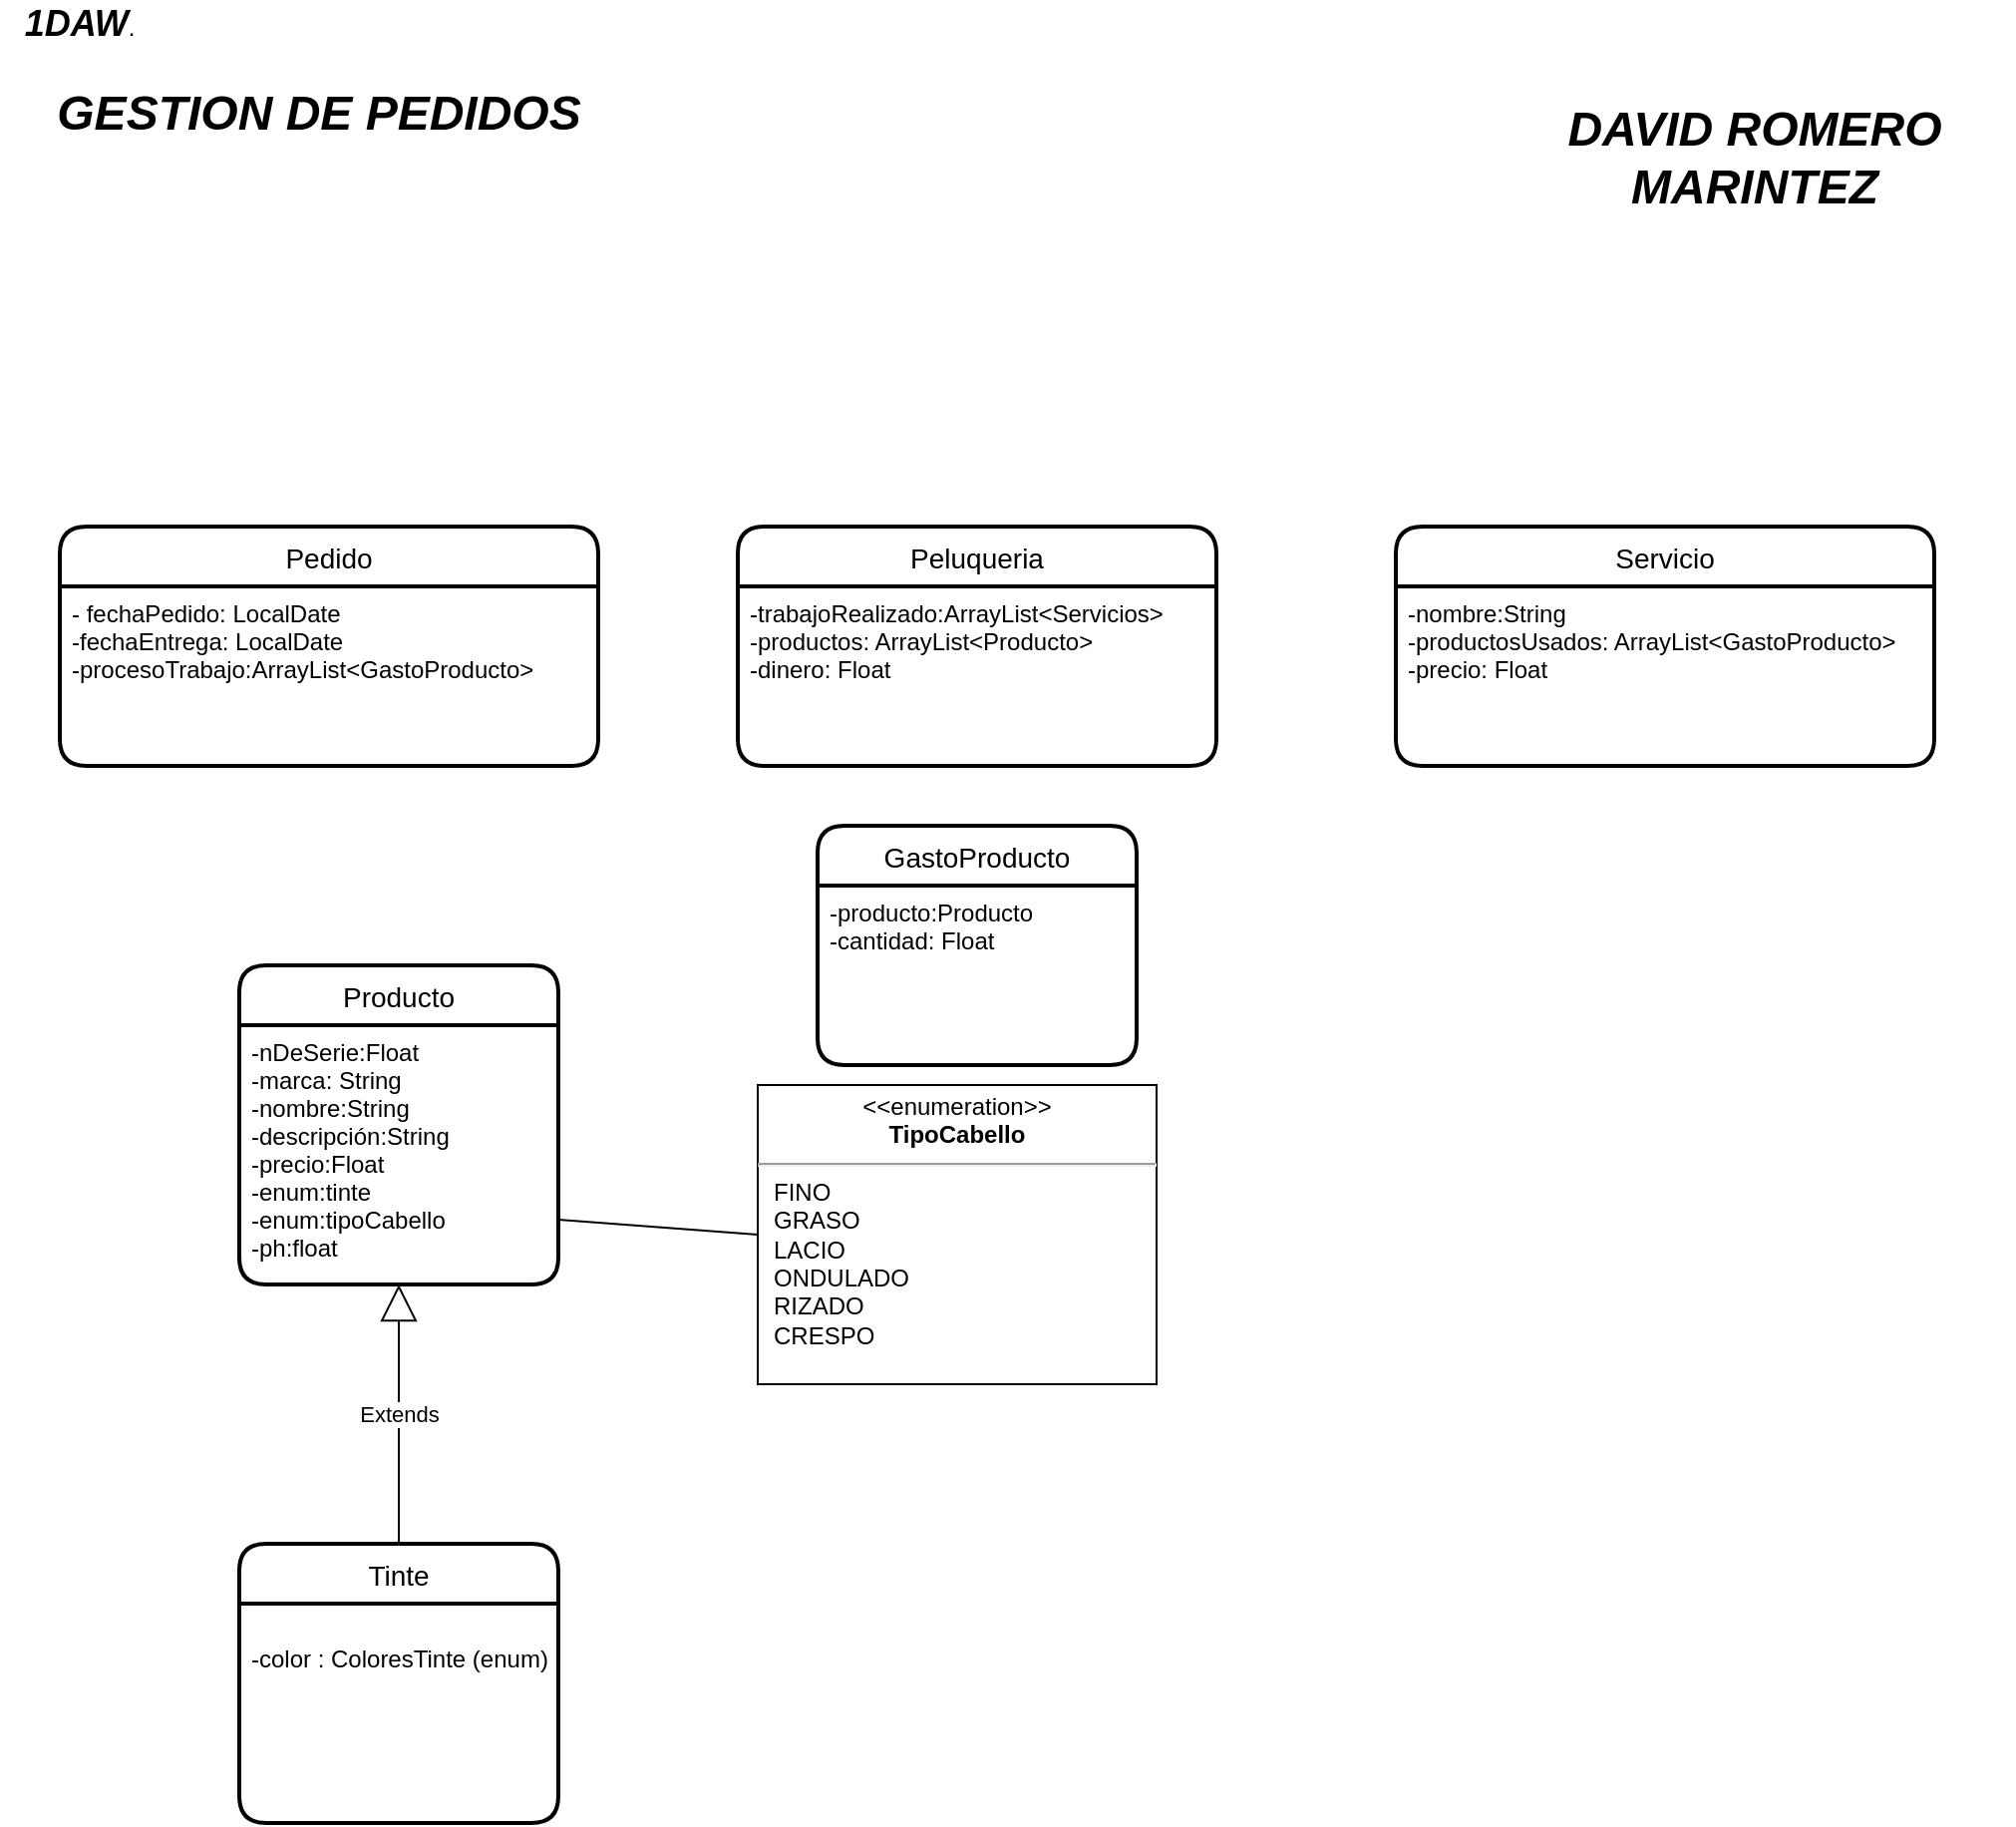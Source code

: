 <mxfile version="14.4.3" type="device"><diagram id="RWUxX7DL2p74dWEVke9h" name="Página-1"><mxGraphModel dx="1935" dy="1679" grid="1" gridSize="10" guides="1" tooltips="1" connect="1" arrows="1" fold="1" page="1" pageScale="1" pageWidth="827" pageHeight="1169" math="0" shadow="0"><root><mxCell id="0"/><mxCell id="1" parent="0"/><mxCell id="cuNZSvgnrqZYMuNhnCD_-5" value="Producto" style="swimlane;childLayout=stackLayout;horizontal=1;startSize=30;horizontalStack=0;rounded=1;fontSize=14;fontStyle=0;strokeWidth=2;resizeParent=0;resizeLast=1;shadow=0;dashed=0;align=center;" parent="1" vertex="1"><mxGeometry x="-100" y="-620" width="160" height="160" as="geometry"/></mxCell><mxCell id="cuNZSvgnrqZYMuNhnCD_-6" value="-nDeSerie:Float&#10;-marca: String&#10;-nombre:String&#10;-descripción:String&#10;-precio:Float&#10;-enum:tinte&#10;-enum:tipoCabello&#10;-ph:float&#10;" style="align=left;strokeColor=none;fillColor=none;spacingLeft=4;fontSize=12;verticalAlign=top;resizable=0;rotatable=0;part=1;" parent="cuNZSvgnrqZYMuNhnCD_-5" vertex="1"><mxGeometry y="30" width="160" height="130" as="geometry"/></mxCell><mxCell id="cuNZSvgnrqZYMuNhnCD_-7" value="GastoProducto" style="swimlane;childLayout=stackLayout;horizontal=1;startSize=30;horizontalStack=0;rounded=1;fontSize=14;fontStyle=0;strokeWidth=2;resizeParent=0;resizeLast=1;shadow=0;dashed=0;align=center;" parent="1" vertex="1"><mxGeometry x="190" y="-690" width="160" height="120" as="geometry"/></mxCell><mxCell id="cuNZSvgnrqZYMuNhnCD_-8" value="-producto:Producto&#10;-cantidad: Float" style="align=left;strokeColor=none;fillColor=none;spacingLeft=4;fontSize=12;verticalAlign=top;resizable=0;rotatable=0;part=1;" parent="cuNZSvgnrqZYMuNhnCD_-7" vertex="1"><mxGeometry y="30" width="160" height="90" as="geometry"/></mxCell><mxCell id="cuNZSvgnrqZYMuNhnCD_-12" value="Pedido" style="swimlane;childLayout=stackLayout;horizontal=1;startSize=30;horizontalStack=0;rounded=1;fontSize=14;fontStyle=0;strokeWidth=2;resizeParent=0;resizeLast=1;shadow=0;dashed=0;align=center;" parent="1" vertex="1"><mxGeometry x="-190" y="-840" width="270" height="120" as="geometry"/></mxCell><mxCell id="cuNZSvgnrqZYMuNhnCD_-13" value="- fechaPedido: LocalDate&#10;-fechaEntrega: LocalDate&#10;-procesoTrabajo:ArrayList&lt;GastoProducto&gt;&#10;" style="align=left;strokeColor=none;fillColor=none;spacingLeft=4;fontSize=12;verticalAlign=top;resizable=0;rotatable=0;part=1;" parent="cuNZSvgnrqZYMuNhnCD_-12" vertex="1"><mxGeometry y="30" width="270" height="90" as="geometry"/></mxCell><mxCell id="cuNZSvgnrqZYMuNhnCD_-14" value="Peluqueria" style="swimlane;childLayout=stackLayout;horizontal=1;startSize=30;horizontalStack=0;rounded=1;fontSize=14;fontStyle=0;strokeWidth=2;resizeParent=0;resizeLast=1;shadow=0;dashed=0;align=center;" parent="1" vertex="1"><mxGeometry x="150" y="-840" width="240" height="120" as="geometry"/></mxCell><mxCell id="cuNZSvgnrqZYMuNhnCD_-15" value="-trabajoRealizado:ArrayList&lt;Servicios&gt;&#10;-productos: ArrayList&lt;Producto&gt;&#10;-dinero: Float" style="align=left;strokeColor=none;fillColor=none;spacingLeft=4;fontSize=12;verticalAlign=top;resizable=0;rotatable=0;part=1;" parent="cuNZSvgnrqZYMuNhnCD_-14" vertex="1"><mxGeometry y="30" width="240" height="90" as="geometry"/></mxCell><mxCell id="cuNZSvgnrqZYMuNhnCD_-16" value="Servicio" style="swimlane;childLayout=stackLayout;horizontal=1;startSize=30;horizontalStack=0;rounded=1;fontSize=14;fontStyle=0;strokeWidth=2;resizeParent=0;resizeLast=1;shadow=0;dashed=0;align=center;" parent="1" vertex="1"><mxGeometry x="480" y="-840" width="270" height="120" as="geometry"/></mxCell><mxCell id="cuNZSvgnrqZYMuNhnCD_-17" value="-nombre:String&#10;-productosUsados: ArrayList&lt;GastoProducto&gt;&#10;-precio: Float" style="align=left;strokeColor=none;fillColor=none;spacingLeft=4;fontSize=12;verticalAlign=top;resizable=0;rotatable=0;part=1;" parent="cuNZSvgnrqZYMuNhnCD_-16" vertex="1"><mxGeometry y="30" width="270" height="90" as="geometry"/></mxCell><mxCell id="cuNZSvgnrqZYMuNhnCD_-22" value="Tinte" style="swimlane;childLayout=stackLayout;horizontal=1;startSize=30;horizontalStack=0;rounded=1;fontSize=14;fontStyle=0;strokeWidth=2;resizeParent=0;resizeLast=1;shadow=0;dashed=0;align=center;" parent="1" vertex="1"><mxGeometry x="-100" y="-330" width="160" height="140" as="geometry"/></mxCell><mxCell id="cuNZSvgnrqZYMuNhnCD_-23" value="&#10;-color : ColoresTinte (enum)" style="align=left;strokeColor=none;fillColor=none;spacingLeft=4;fontSize=12;verticalAlign=top;resizable=0;rotatable=0;part=1;" parent="cuNZSvgnrqZYMuNhnCD_-22" vertex="1"><mxGeometry y="30" width="160" height="110" as="geometry"/></mxCell><mxCell id="cuNZSvgnrqZYMuNhnCD_-31" value="Extends" style="endArrow=block;endSize=16;endFill=0;html=1;entryX=0.5;entryY=1;entryDx=0;entryDy=0;exitX=0.5;exitY=0;exitDx=0;exitDy=0;" parent="1" source="cuNZSvgnrqZYMuNhnCD_-22" target="cuNZSvgnrqZYMuNhnCD_-6" edge="1"><mxGeometry width="160" relative="1" as="geometry"><mxPoint x="230" y="-30" as="sourcePoint"/><mxPoint x="420" y="240" as="targetPoint"/></mxGeometry></mxCell><mxCell id="cuNZSvgnrqZYMuNhnCD_-34" value="&lt;p style=&quot;margin: 0px ; margin-top: 4px ; text-align: center&quot;&gt;&amp;lt;&amp;lt;enumeration&amp;gt;&amp;gt;&lt;br&gt;&lt;b&gt;TipoCabello&lt;/b&gt;&lt;/p&gt;&lt;hr&gt;&lt;p style=&quot;margin: 0px ; margin-left: 8px ; text-align: left&quot;&gt;FINO&lt;br&gt;GRASO&lt;/p&gt;&lt;p style=&quot;margin: 0px ; margin-left: 8px ; text-align: left&quot;&gt;LACIO&lt;/p&gt;&lt;p style=&quot;margin: 0px ; margin-left: 8px ; text-align: left&quot;&gt;ONDULADO&lt;/p&gt;&lt;p style=&quot;margin: 0px ; margin-left: 8px ; text-align: left&quot;&gt;RIZADO&lt;/p&gt;&lt;p style=&quot;margin: 0px ; margin-left: 8px ; text-align: left&quot;&gt;CRESPO&lt;/p&gt;" style="shape=rect;html=1;overflow=fill;whiteSpace=wrap;" parent="1" vertex="1"><mxGeometry x="160" y="-560" width="200" height="150" as="geometry"/></mxCell><mxCell id="cuNZSvgnrqZYMuNhnCD_-57" value="&lt;b&gt;&lt;i&gt;&lt;font style=&quot;font-size: 24px&quot;&gt;GESTION DE PEDIDOS&lt;/font&gt;&lt;/i&gt;&lt;/b&gt;" style="text;html=1;strokeColor=none;fillColor=none;align=center;verticalAlign=middle;whiteSpace=wrap;rounded=0;" parent="1" vertex="1"><mxGeometry x="-220" y="-1082.5" width="320" height="70" as="geometry"/></mxCell><mxCell id="cuNZSvgnrqZYMuNhnCD_-58" value="&lt;font style=&quot;font-size: 24px&quot;&gt;&lt;b&gt;&lt;i&gt;DAVID ROMERO MARINTEZ&lt;/i&gt;&lt;/b&gt;&lt;/font&gt;" style="text;html=1;strokeColor=none;fillColor=none;align=center;verticalAlign=middle;whiteSpace=wrap;rounded=0;" parent="1" vertex="1"><mxGeometry x="530" y="-1037.5" width="260" height="25" as="geometry"/></mxCell><mxCell id="cuNZSvgnrqZYMuNhnCD_-59" value="&lt;font style=&quot;font-size: 18px&quot;&gt;&lt;i&gt;&lt;b&gt;1DAW&lt;/b&gt;&lt;/i&gt;&lt;/font&gt;." style="text;html=1;strokeColor=none;fillColor=none;align=center;verticalAlign=middle;whiteSpace=wrap;rounded=0;" parent="1" vertex="1"><mxGeometry x="-210" y="-1102.5" width="60" height="20" as="geometry"/></mxCell><mxCell id="-tsQOSKhlyk57V4rz-8E-2" value="" style="endArrow=none;html=1;exitX=0;exitY=0.5;exitDx=0;exitDy=0;entryX=1;entryY=0.75;entryDx=0;entryDy=0;" edge="1" parent="1" source="cuNZSvgnrqZYMuNhnCD_-34" target="cuNZSvgnrqZYMuNhnCD_-6"><mxGeometry width="50" height="50" relative="1" as="geometry"><mxPoint x="460" y="-440" as="sourcePoint"/><mxPoint x="510" y="-490" as="targetPoint"/></mxGeometry></mxCell></root></mxGraphModel></diagram></mxfile>